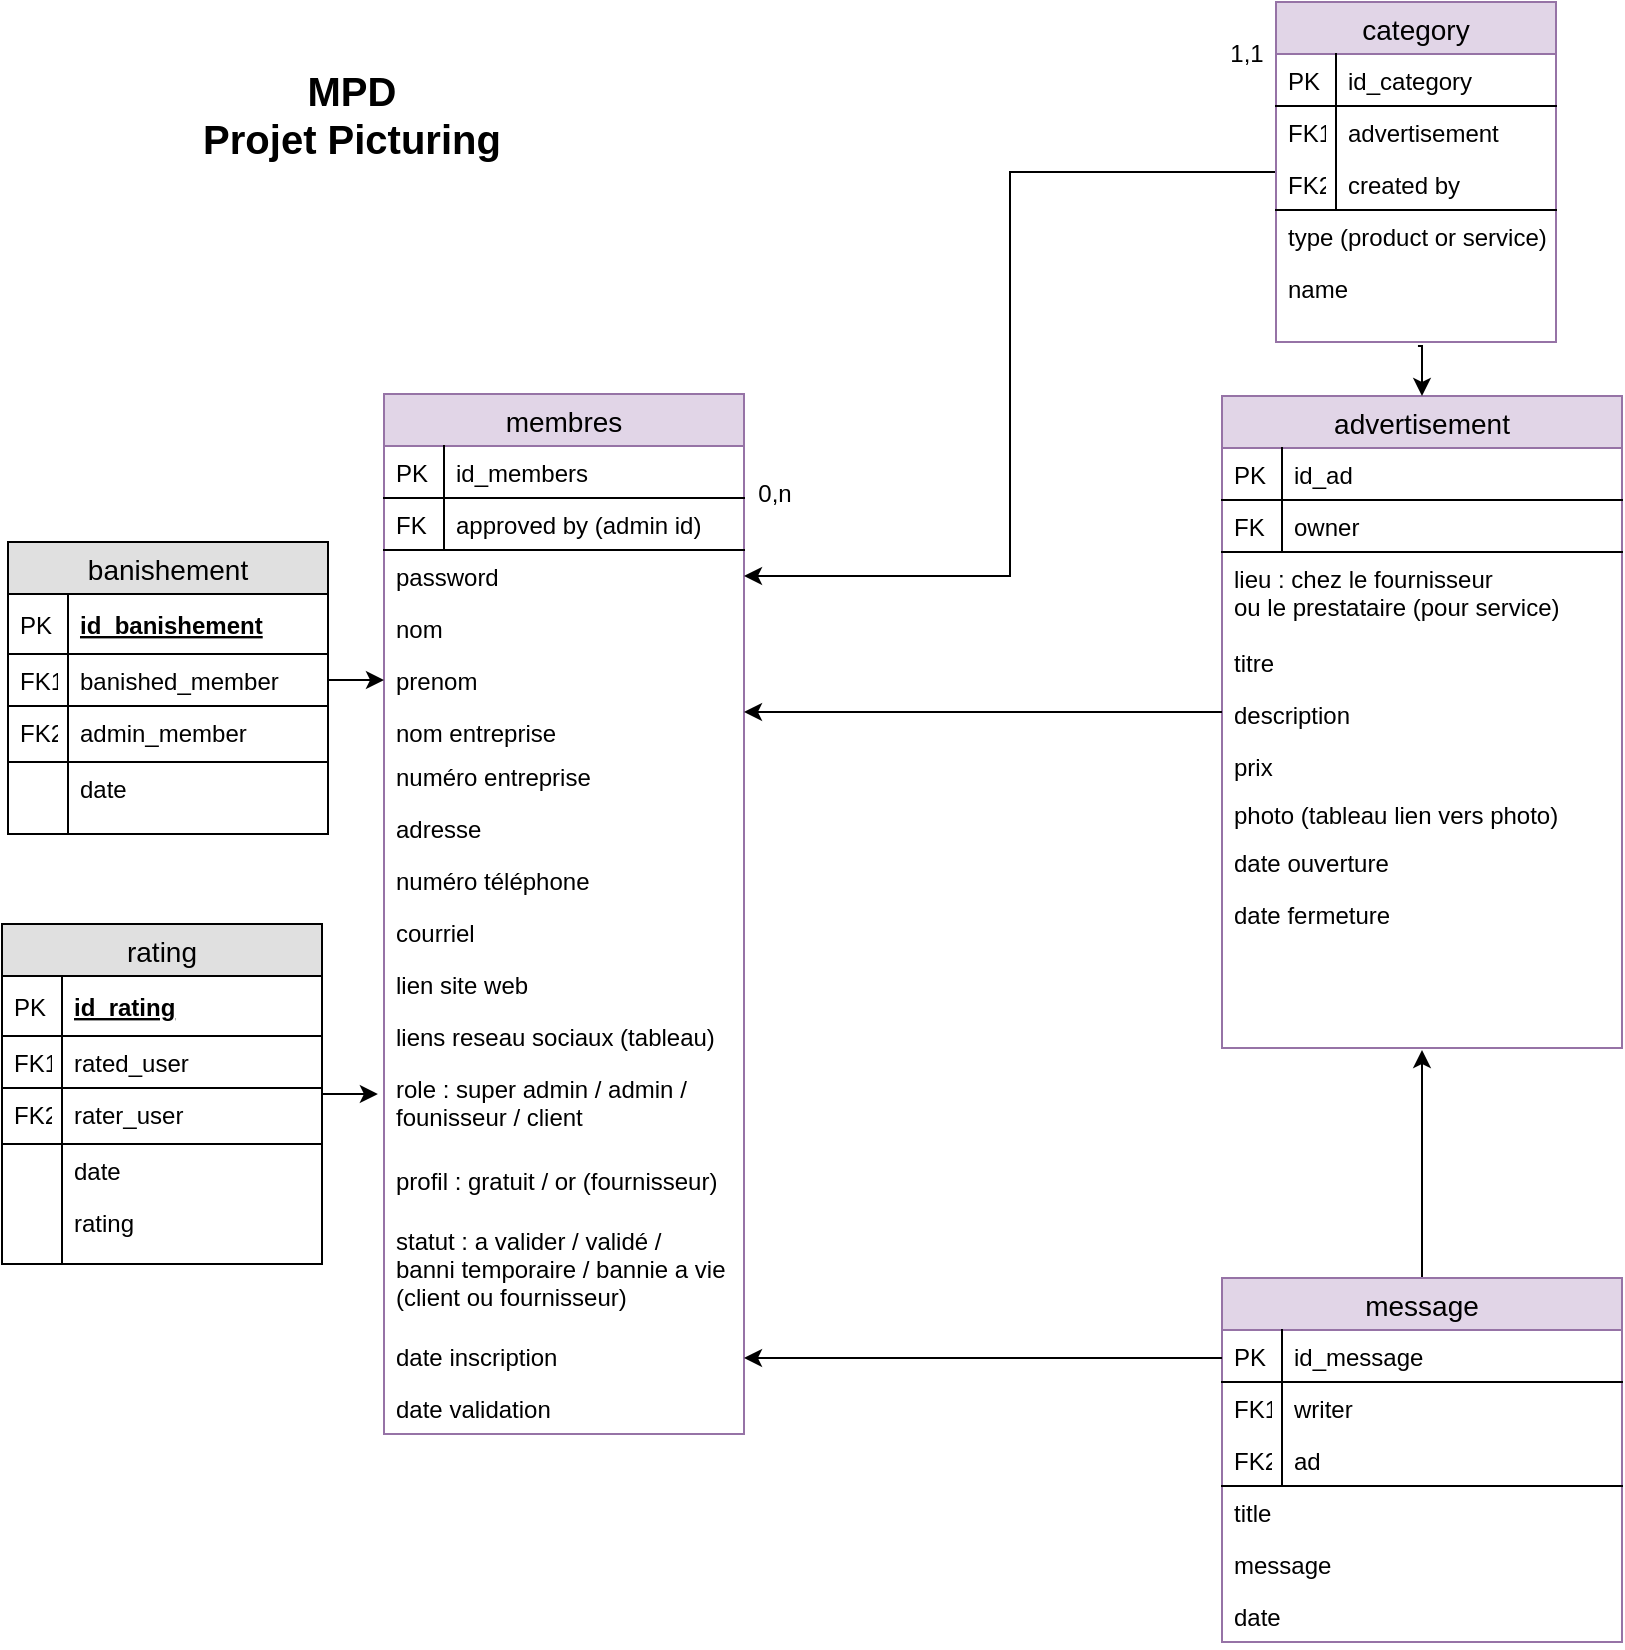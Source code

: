 <mxfile version="12.6.7" type="device"><diagram id="iBXPiYF_LUQlWGxFA6pa" name="Page-1"><mxGraphModel dx="1476" dy="732" grid="1" gridSize="10" guides="1" tooltips="1" connect="1" arrows="1" fold="1" page="1" pageScale="1" pageWidth="850" pageHeight="1100" math="0" shadow="0"><root><mxCell id="0"/><mxCell id="1" parent="0"/><mxCell id="Hy9Ng6GgT5-XodU1_Qwf-12" value="membres" style="swimlane;fontStyle=0;childLayout=stackLayout;horizontal=1;startSize=26;fillColor=#e1d5e7;horizontalStack=0;resizeParent=1;resizeParentMax=0;resizeLast=0;collapsible=1;marginBottom=0;labelBackgroundColor=none;strokeColor=#9673a6;fontSize=14;" parent="1" vertex="1"><mxGeometry x="206" y="200" width="180" height="520" as="geometry"/></mxCell><mxCell id="6Piqb9piduFS3I6Vb6Y6-14" value="id_members" style="shape=partialRectangle;top=0;left=0;right=0;bottom=1;align=left;verticalAlign=top;fillColor=none;spacingLeft=34;spacingRight=4;overflow=hidden;rotatable=0;points=[[0,0.5],[1,0.5]];portConstraint=eastwest;dropTarget=0;fontSize=12;" vertex="1" parent="Hy9Ng6GgT5-XodU1_Qwf-12"><mxGeometry y="26" width="180" height="26" as="geometry"/></mxCell><mxCell id="6Piqb9piduFS3I6Vb6Y6-15" value="PK" style="shape=partialRectangle;top=0;left=0;bottom=0;fillColor=none;align=left;verticalAlign=top;spacingLeft=4;spacingRight=4;overflow=hidden;rotatable=0;points=[];portConstraint=eastwest;part=1;fontSize=12;" vertex="1" connectable="0" parent="6Piqb9piduFS3I6Vb6Y6-14"><mxGeometry width="30" height="26" as="geometry"/></mxCell><mxCell id="6Piqb9piduFS3I6Vb6Y6-16" value="approved by (admin id)" style="shape=partialRectangle;top=0;left=0;right=0;bottom=1;align=left;verticalAlign=top;fillColor=none;spacingLeft=34;spacingRight=4;overflow=hidden;rotatable=0;points=[[0,0.5],[1,0.5]];portConstraint=eastwest;dropTarget=0;fontSize=12;" vertex="1" parent="Hy9Ng6GgT5-XodU1_Qwf-12"><mxGeometry y="52" width="180" height="26" as="geometry"/></mxCell><mxCell id="6Piqb9piduFS3I6Vb6Y6-17" value="FK" style="shape=partialRectangle;top=0;left=0;bottom=0;fillColor=none;align=left;verticalAlign=top;spacingLeft=4;spacingRight=4;overflow=hidden;rotatable=0;points=[];portConstraint=eastwest;part=1;fontSize=12;" vertex="1" connectable="0" parent="6Piqb9piduFS3I6Vb6Y6-16"><mxGeometry width="30" height="26" as="geometry"/></mxCell><mxCell id="Hy9Ng6GgT5-XodU1_Qwf-48" value="password" style="text;strokeColor=none;fillColor=none;align=left;verticalAlign=top;spacingLeft=4;spacingRight=4;overflow=hidden;rotatable=0;points=[[0,0.5],[1,0.5]];portConstraint=eastwest;" parent="Hy9Ng6GgT5-XodU1_Qwf-12" vertex="1"><mxGeometry y="78" width="180" height="26" as="geometry"/></mxCell><mxCell id="Hy9Ng6GgT5-XodU1_Qwf-13" value="nom" style="text;strokeColor=none;fillColor=none;align=left;verticalAlign=top;spacingLeft=4;spacingRight=4;overflow=hidden;rotatable=0;points=[[0,0.5],[1,0.5]];portConstraint=eastwest;" parent="Hy9Ng6GgT5-XodU1_Qwf-12" vertex="1"><mxGeometry y="104" width="180" height="26" as="geometry"/></mxCell><mxCell id="Hy9Ng6GgT5-XodU1_Qwf-14" value="prenom" style="text;strokeColor=none;fillColor=none;align=left;verticalAlign=top;spacingLeft=4;spacingRight=4;overflow=hidden;rotatable=0;points=[[0,0.5],[1,0.5]];portConstraint=eastwest;" parent="Hy9Ng6GgT5-XodU1_Qwf-12" vertex="1"><mxGeometry y="130" width="180" height="26" as="geometry"/></mxCell><mxCell id="Hy9Ng6GgT5-XodU1_Qwf-15" value="nom entreprise" style="text;strokeColor=none;fillColor=none;align=left;verticalAlign=top;spacingLeft=4;spacingRight=4;overflow=hidden;rotatable=0;points=[[0,0.5],[1,0.5]];portConstraint=eastwest;" parent="Hy9Ng6GgT5-XodU1_Qwf-12" vertex="1"><mxGeometry y="156" width="180" height="22" as="geometry"/></mxCell><mxCell id="Hy9Ng6GgT5-XodU1_Qwf-35" value="numéro entreprise" style="text;strokeColor=none;fillColor=none;align=left;verticalAlign=top;spacingLeft=4;spacingRight=4;overflow=hidden;rotatable=0;points=[[0,0.5],[1,0.5]];portConstraint=eastwest;" parent="Hy9Ng6GgT5-XodU1_Qwf-12" vertex="1"><mxGeometry y="178" width="180" height="26" as="geometry"/></mxCell><mxCell id="Hy9Ng6GgT5-XodU1_Qwf-30" value="adresse" style="text;strokeColor=none;fillColor=none;align=left;verticalAlign=top;spacingLeft=4;spacingRight=4;overflow=hidden;rotatable=0;points=[[0,0.5],[1,0.5]];portConstraint=eastwest;" parent="Hy9Ng6GgT5-XodU1_Qwf-12" vertex="1"><mxGeometry y="204" width="180" height="26" as="geometry"/></mxCell><mxCell id="Hy9Ng6GgT5-XodU1_Qwf-33" value="numéro téléphone" style="text;strokeColor=none;fillColor=none;align=left;verticalAlign=top;spacingLeft=4;spacingRight=4;overflow=hidden;rotatable=0;points=[[0,0.5],[1,0.5]];portConstraint=eastwest;" parent="Hy9Ng6GgT5-XodU1_Qwf-12" vertex="1"><mxGeometry y="230" width="180" height="26" as="geometry"/></mxCell><mxCell id="Hy9Ng6GgT5-XodU1_Qwf-34" value="courriel" style="text;strokeColor=none;fillColor=none;align=left;verticalAlign=top;spacingLeft=4;spacingRight=4;overflow=hidden;rotatable=0;points=[[0,0.5],[1,0.5]];portConstraint=eastwest;" parent="Hy9Ng6GgT5-XodU1_Qwf-12" vertex="1"><mxGeometry y="256" width="180" height="26" as="geometry"/></mxCell><mxCell id="Hy9Ng6GgT5-XodU1_Qwf-38" value="lien site web" style="text;strokeColor=none;fillColor=none;align=left;verticalAlign=top;spacingLeft=4;spacingRight=4;overflow=hidden;rotatable=0;points=[[0,0.5],[1,0.5]];portConstraint=eastwest;" parent="Hy9Ng6GgT5-XodU1_Qwf-12" vertex="1"><mxGeometry y="282" width="180" height="26" as="geometry"/></mxCell><mxCell id="Hy9Ng6GgT5-XodU1_Qwf-39" value="liens reseau sociaux (tableau)" style="text;strokeColor=none;fillColor=none;align=left;verticalAlign=top;spacingLeft=4;spacingRight=4;overflow=hidden;rotatable=0;points=[[0,0.5],[1,0.5]];portConstraint=eastwest;" parent="Hy9Ng6GgT5-XodU1_Qwf-12" vertex="1"><mxGeometry y="308" width="180" height="26" as="geometry"/></mxCell><mxCell id="Hy9Ng6GgT5-XodU1_Qwf-40" value="role : super admin / admin / &#10;founisseur / client" style="text;strokeColor=none;fillColor=none;align=left;verticalAlign=top;spacingLeft=4;spacingRight=4;overflow=hidden;rotatable=0;points=[[0,0.5],[1,0.5]];portConstraint=eastwest;" parent="Hy9Ng6GgT5-XodU1_Qwf-12" vertex="1"><mxGeometry y="334" width="180" height="46" as="geometry"/></mxCell><mxCell id="Hy9Ng6GgT5-XodU1_Qwf-29" value="profil : gratuit / or (fournisseur)" style="text;strokeColor=none;fillColor=none;align=left;verticalAlign=top;spacingLeft=4;spacingRight=4;overflow=hidden;rotatable=0;points=[[0,0.5],[1,0.5]];portConstraint=eastwest;" parent="Hy9Ng6GgT5-XodU1_Qwf-12" vertex="1"><mxGeometry y="380" width="180" height="30" as="geometry"/></mxCell><mxCell id="Hy9Ng6GgT5-XodU1_Qwf-53" value="statut : a valider / validé / &#10;banni temporaire / bannie a vie&#10;(client ou fournisseur)" style="text;strokeColor=none;fillColor=none;align=left;verticalAlign=top;spacingLeft=4;spacingRight=4;overflow=hidden;rotatable=0;points=[[0,0.5],[1,0.5]];portConstraint=eastwest;" parent="Hy9Ng6GgT5-XodU1_Qwf-12" vertex="1"><mxGeometry y="410" width="180" height="58" as="geometry"/></mxCell><mxCell id="6Piqb9piduFS3I6Vb6Y6-1" value="date inscription" style="text;strokeColor=none;fillColor=none;align=left;verticalAlign=top;spacingLeft=4;spacingRight=4;overflow=hidden;rotatable=0;points=[[0,0.5],[1,0.5]];portConstraint=eastwest;" vertex="1" parent="Hy9Ng6GgT5-XodU1_Qwf-12"><mxGeometry y="468" width="180" height="26" as="geometry"/></mxCell><mxCell id="6Piqb9piduFS3I6Vb6Y6-7" value="date validation" style="text;strokeColor=none;fillColor=none;align=left;verticalAlign=top;spacingLeft=4;spacingRight=4;overflow=hidden;rotatable=0;points=[[0,0.5],[1,0.5]];portConstraint=eastwest;" vertex="1" parent="Hy9Ng6GgT5-XodU1_Qwf-12"><mxGeometry y="494" width="180" height="26" as="geometry"/></mxCell><mxCell id="Hy9Ng6GgT5-XodU1_Qwf-20" value="advertisement" style="swimlane;fontStyle=0;childLayout=stackLayout;horizontal=1;startSize=26;fillColor=#e1d5e7;horizontalStack=0;resizeParent=1;resizeParentMax=0;resizeLast=0;collapsible=1;marginBottom=0;strokeColor=#9673a6;fontSize=14;" parent="1" vertex="1"><mxGeometry x="625" y="201" width="200" height="326" as="geometry"/></mxCell><mxCell id="6Piqb9piduFS3I6Vb6Y6-62" value="id_ad" style="shape=partialRectangle;top=0;left=0;right=0;bottom=1;align=left;verticalAlign=top;fillColor=none;spacingLeft=34;spacingRight=4;overflow=hidden;rotatable=0;points=[[0,0.5],[1,0.5]];portConstraint=eastwest;dropTarget=0;fontSize=12;" vertex="1" parent="Hy9Ng6GgT5-XodU1_Qwf-20"><mxGeometry y="26" width="200" height="26" as="geometry"/></mxCell><mxCell id="6Piqb9piduFS3I6Vb6Y6-63" value="PK" style="shape=partialRectangle;top=0;left=0;bottom=0;fillColor=none;align=left;verticalAlign=top;spacingLeft=4;spacingRight=4;overflow=hidden;rotatable=0;points=[];portConstraint=eastwest;part=1;fontSize=12;" vertex="1" connectable="0" parent="6Piqb9piduFS3I6Vb6Y6-62"><mxGeometry width="30" height="26" as="geometry"/></mxCell><mxCell id="6Piqb9piduFS3I6Vb6Y6-64" value="owner" style="shape=partialRectangle;top=0;left=0;right=0;bottom=1;align=left;verticalAlign=top;fillColor=none;spacingLeft=34;spacingRight=4;overflow=hidden;rotatable=0;points=[[0,0.5],[1,0.5]];portConstraint=eastwest;dropTarget=0;fontSize=12;" vertex="1" parent="Hy9Ng6GgT5-XodU1_Qwf-20"><mxGeometry y="52" width="200" height="26" as="geometry"/></mxCell><mxCell id="6Piqb9piduFS3I6Vb6Y6-65" value="FK" style="shape=partialRectangle;top=0;left=0;bottom=0;fillColor=none;align=left;verticalAlign=top;spacingLeft=4;spacingRight=4;overflow=hidden;rotatable=0;points=[];portConstraint=eastwest;part=1;fontSize=12;" vertex="1" connectable="0" parent="6Piqb9piduFS3I6Vb6Y6-64"><mxGeometry width="30" height="26" as="geometry"/></mxCell><mxCell id="Hy9Ng6GgT5-XodU1_Qwf-22" value="lieu : chez le fournisseur&#10;ou le prestataire (pour service)" style="text;strokeColor=none;fillColor=none;align=left;verticalAlign=top;spacingLeft=4;spacingRight=4;overflow=hidden;rotatable=0;points=[[0,0.5],[1,0.5]];portConstraint=eastwest;" parent="Hy9Ng6GgT5-XodU1_Qwf-20" vertex="1"><mxGeometry y="78" width="200" height="42" as="geometry"/></mxCell><mxCell id="Hy9Ng6GgT5-XodU1_Qwf-42" value="titre" style="text;strokeColor=none;fillColor=none;align=left;verticalAlign=top;spacingLeft=4;spacingRight=4;overflow=hidden;rotatable=0;points=[[0,0.5],[1,0.5]];portConstraint=eastwest;" parent="Hy9Ng6GgT5-XodU1_Qwf-20" vertex="1"><mxGeometry y="120" width="200" height="26" as="geometry"/></mxCell><mxCell id="Hy9Ng6GgT5-XodU1_Qwf-41" value="description" style="text;strokeColor=none;fillColor=none;align=left;verticalAlign=top;spacingLeft=4;spacingRight=4;overflow=hidden;rotatable=0;points=[[0,0.5],[1,0.5]];portConstraint=eastwest;" parent="Hy9Ng6GgT5-XodU1_Qwf-20" vertex="1"><mxGeometry y="146" width="200" height="26" as="geometry"/></mxCell><mxCell id="Hy9Ng6GgT5-XodU1_Qwf-23" value="prix" style="text;strokeColor=none;fillColor=none;align=left;verticalAlign=top;spacingLeft=4;spacingRight=4;overflow=hidden;rotatable=0;points=[[0,0.5],[1,0.5]];portConstraint=eastwest;" parent="Hy9Ng6GgT5-XodU1_Qwf-20" vertex="1"><mxGeometry y="172" width="200" height="24" as="geometry"/></mxCell><mxCell id="Hy9Ng6GgT5-XodU1_Qwf-46" value="photo (tableau lien vers photo)" style="text;strokeColor=none;fillColor=none;align=left;verticalAlign=top;spacingLeft=4;spacingRight=4;overflow=hidden;rotatable=0;points=[[0,0.5],[1,0.5]];portConstraint=eastwest;" parent="Hy9Ng6GgT5-XodU1_Qwf-20" vertex="1"><mxGeometry y="196" width="200" height="24" as="geometry"/></mxCell><mxCell id="6Piqb9piduFS3I6Vb6Y6-3" value="date ouverture" style="text;strokeColor=none;fillColor=none;align=left;verticalAlign=top;spacingLeft=4;spacingRight=4;overflow=hidden;rotatable=0;points=[[0,0.5],[1,0.5]];portConstraint=eastwest;" vertex="1" parent="Hy9Ng6GgT5-XodU1_Qwf-20"><mxGeometry y="220" width="200" height="26" as="geometry"/></mxCell><mxCell id="6Piqb9piduFS3I6Vb6Y6-4" value="date fermeture" style="text;strokeColor=none;fillColor=none;align=left;verticalAlign=top;spacingLeft=4;spacingRight=4;overflow=hidden;rotatable=0;points=[[0,0.5],[1,0.5]];portConstraint=eastwest;" vertex="1" parent="Hy9Ng6GgT5-XodU1_Qwf-20"><mxGeometry y="246" width="200" height="80" as="geometry"/></mxCell><mxCell id="JkwLZ7R0wp-xQNA84GM1-21" style="edgeStyle=orthogonalEdgeStyle;rounded=0;orthogonalLoop=1;jettySize=auto;html=1;endArrow=classic;endFill=1;entryX=0.5;entryY=1.013;entryDx=0;entryDy=0;entryPerimeter=0;startArrow=none;startFill=0;" parent="1" source="Hy9Ng6GgT5-XodU1_Qwf-58" target="6Piqb9piduFS3I6Vb6Y6-4" edge="1"><mxGeometry relative="1" as="geometry"><mxPoint x="725" y="500" as="targetPoint"/></mxGeometry></mxCell><mxCell id="Hy9Ng6GgT5-XodU1_Qwf-58" value="message" style="swimlane;fontStyle=0;childLayout=stackLayout;horizontal=1;startSize=26;fillColor=#e1d5e7;horizontalStack=0;resizeParent=1;resizeParentMax=0;resizeLast=0;collapsible=1;marginBottom=0;strokeColor=#9673a6;fontSize=14;" parent="1" vertex="1"><mxGeometry x="625" y="642" width="200" height="182" as="geometry"/></mxCell><mxCell id="6Piqb9piduFS3I6Vb6Y6-66" value="id_message" style="shape=partialRectangle;top=0;left=0;right=0;bottom=1;align=left;verticalAlign=top;fillColor=none;spacingLeft=34;spacingRight=4;overflow=hidden;rotatable=0;points=[[0,0.5],[1,0.5]];portConstraint=eastwest;dropTarget=0;fontSize=12;" vertex="1" parent="Hy9Ng6GgT5-XodU1_Qwf-58"><mxGeometry y="26" width="200" height="26" as="geometry"/></mxCell><mxCell id="6Piqb9piduFS3I6Vb6Y6-67" value="PK" style="shape=partialRectangle;top=0;left=0;bottom=0;fillColor=none;align=left;verticalAlign=top;spacingLeft=4;spacingRight=4;overflow=hidden;rotatable=0;points=[];portConstraint=eastwest;part=1;fontSize=12;" vertex="1" connectable="0" parent="6Piqb9piduFS3I6Vb6Y6-66"><mxGeometry width="30" height="26" as="geometry"/></mxCell><mxCell id="6Piqb9piduFS3I6Vb6Y6-68" value="writer" style="shape=partialRectangle;top=0;left=0;right=0;bottom=0;align=left;verticalAlign=top;fillColor=none;spacingLeft=34;spacingRight=4;overflow=hidden;rotatable=0;points=[[0,0.5],[1,0.5]];portConstraint=eastwest;dropTarget=0;fontSize=12;" vertex="1" parent="Hy9Ng6GgT5-XodU1_Qwf-58"><mxGeometry y="52" width="200" height="26" as="geometry"/></mxCell><mxCell id="6Piqb9piduFS3I6Vb6Y6-69" value="FK1" style="shape=partialRectangle;top=0;left=0;bottom=0;fillColor=none;align=left;verticalAlign=top;spacingLeft=4;spacingRight=4;overflow=hidden;rotatable=0;points=[];portConstraint=eastwest;part=1;fontSize=12;" vertex="1" connectable="0" parent="6Piqb9piduFS3I6Vb6Y6-68"><mxGeometry width="30" height="26" as="geometry"/></mxCell><mxCell id="6Piqb9piduFS3I6Vb6Y6-70" value="ad" style="shape=partialRectangle;top=0;left=0;right=0;bottom=1;align=left;verticalAlign=top;fillColor=none;spacingLeft=34;spacingRight=4;overflow=hidden;rotatable=0;points=[[0,0.5],[1,0.5]];portConstraint=eastwest;dropTarget=0;fontSize=12;" vertex="1" parent="Hy9Ng6GgT5-XodU1_Qwf-58"><mxGeometry y="78" width="200" height="26" as="geometry"/></mxCell><mxCell id="6Piqb9piduFS3I6Vb6Y6-71" value="FK2" style="shape=partialRectangle;top=0;left=0;bottom=0;fillColor=none;align=left;verticalAlign=top;spacingLeft=4;spacingRight=4;overflow=hidden;rotatable=0;points=[];portConstraint=eastwest;part=1;fontSize=12;" vertex="1" connectable="0" parent="6Piqb9piduFS3I6Vb6Y6-70"><mxGeometry width="30" height="26" as="geometry"/></mxCell><mxCell id="Hy9Ng6GgT5-XodU1_Qwf-60" value="title" style="text;strokeColor=none;fillColor=none;align=left;verticalAlign=top;spacingLeft=4;spacingRight=4;overflow=hidden;rotatable=0;points=[[0,0.5],[1,0.5]];portConstraint=eastwest;" parent="Hy9Ng6GgT5-XodU1_Qwf-58" vertex="1"><mxGeometry y="104" width="200" height="26" as="geometry"/></mxCell><mxCell id="Hy9Ng6GgT5-XodU1_Qwf-61" value="message" style="text;strokeColor=none;fillColor=none;align=left;verticalAlign=top;spacingLeft=4;spacingRight=4;overflow=hidden;rotatable=0;points=[[0,0.5],[1,0.5]];portConstraint=eastwest;" parent="Hy9Ng6GgT5-XodU1_Qwf-58" vertex="1"><mxGeometry y="130" width="200" height="26" as="geometry"/></mxCell><mxCell id="6Piqb9piduFS3I6Vb6Y6-2" value="date" style="text;strokeColor=none;fillColor=none;align=left;verticalAlign=top;spacingLeft=4;spacingRight=4;overflow=hidden;rotatable=0;points=[[0,0.5],[1,0.5]];portConstraint=eastwest;" vertex="1" parent="Hy9Ng6GgT5-XodU1_Qwf-58"><mxGeometry y="156" width="200" height="26" as="geometry"/></mxCell><mxCell id="JkwLZ7R0wp-xQNA84GM1-15" style="edgeStyle=orthogonalEdgeStyle;rounded=0;orthogonalLoop=1;jettySize=auto;html=1;endArrow=none;endFill=0;startArrow=classic;startFill=1;" parent="1" edge="1"><mxGeometry relative="1" as="geometry"><mxPoint x="386" y="359" as="sourcePoint"/><mxPoint x="625" y="359" as="targetPoint"/></mxGeometry></mxCell><mxCell id="JkwLZ7R0wp-xQNA84GM1-18" style="edgeStyle=orthogonalEdgeStyle;rounded=0;orthogonalLoop=1;jettySize=auto;html=1;endArrow=none;endFill=0;startArrow=classic;startFill=1;" parent="1" edge="1"><mxGeometry relative="1" as="geometry"><mxPoint x="386" y="682" as="sourcePoint"/><mxPoint x="625" y="682" as="targetPoint"/></mxGeometry></mxCell><mxCell id="JkwLZ7R0wp-xQNA84GM1-31" style="edgeStyle=orthogonalEdgeStyle;rounded=0;orthogonalLoop=1;jettySize=auto;html=1;entryX=0;entryY=0.5;entryDx=0;entryDy=0;endArrow=none;endFill=0;startArrow=classic;startFill=1;" parent="1" source="Hy9Ng6GgT5-XodU1_Qwf-48" target="JkwLZ7R0wp-xQNA84GM1-22" edge="1"><mxGeometry relative="1" as="geometry"><mxPoint x="520" y="60" as="targetPoint"/></mxGeometry></mxCell><mxCell id="JkwLZ7R0wp-xQNA84GM1-43" value="1,1" style="text;html=1;align=center;verticalAlign=middle;resizable=0;points=[];autosize=1;" parent="1" vertex="1"><mxGeometry x="622" y="20" width="30" height="20" as="geometry"/></mxCell><mxCell id="JkwLZ7R0wp-xQNA84GM1-44" value="0,n" style="text;html=1;align=center;verticalAlign=middle;resizable=0;points=[];autosize=1;" parent="1" vertex="1"><mxGeometry x="386" y="240" width="30" height="20" as="geometry"/></mxCell><mxCell id="JkwLZ7R0wp-xQNA84GM1-22" value="category" style="swimlane;fontStyle=0;childLayout=stackLayout;horizontal=1;startSize=26;fillColor=#e1d5e7;horizontalStack=0;resizeParent=1;resizeParentMax=0;resizeLast=0;collapsible=1;marginBottom=0;strokeColor=#9673a6;fontSize=14;" parent="1" vertex="1"><mxGeometry x="652" y="4" width="140" height="170" as="geometry"><mxRectangle x="652" y="4" width="80" height="26" as="alternateBounds"/></mxGeometry></mxCell><mxCell id="6Piqb9piduFS3I6Vb6Y6-53" value="id_category" style="shape=partialRectangle;top=0;left=0;right=0;bottom=1;align=left;verticalAlign=top;fillColor=none;spacingLeft=34;spacingRight=4;overflow=hidden;rotatable=0;points=[[0,0.5],[1,0.5]];portConstraint=eastwest;dropTarget=0;fontSize=12;" vertex="1" parent="JkwLZ7R0wp-xQNA84GM1-22"><mxGeometry y="26" width="140" height="26" as="geometry"/></mxCell><mxCell id="6Piqb9piduFS3I6Vb6Y6-54" value="PK" style="shape=partialRectangle;top=0;left=0;bottom=0;fillColor=none;align=left;verticalAlign=top;spacingLeft=4;spacingRight=4;overflow=hidden;rotatable=0;points=[];portConstraint=eastwest;part=1;fontSize=12;" vertex="1" connectable="0" parent="6Piqb9piduFS3I6Vb6Y6-53"><mxGeometry width="30" height="26" as="geometry"/></mxCell><mxCell id="6Piqb9piduFS3I6Vb6Y6-57" value="advertisement" style="shape=partialRectangle;top=0;left=0;right=0;bottom=0;align=left;verticalAlign=top;fillColor=none;spacingLeft=34;spacingRight=4;overflow=hidden;rotatable=0;points=[[0,0.5],[1,0.5]];portConstraint=eastwest;dropTarget=0;fontSize=12;" vertex="1" parent="JkwLZ7R0wp-xQNA84GM1-22"><mxGeometry y="52" width="140" height="26" as="geometry"/></mxCell><mxCell id="6Piqb9piduFS3I6Vb6Y6-58" value="FK1" style="shape=partialRectangle;top=0;left=0;bottom=0;fillColor=none;align=left;verticalAlign=top;spacingLeft=4;spacingRight=4;overflow=hidden;rotatable=0;points=[];portConstraint=eastwest;part=1;fontSize=12;" vertex="1" connectable="0" parent="6Piqb9piduFS3I6Vb6Y6-57"><mxGeometry width="30" height="26" as="geometry"/></mxCell><mxCell id="6Piqb9piduFS3I6Vb6Y6-59" value="created by" style="shape=partialRectangle;top=0;left=0;right=0;bottom=1;align=left;verticalAlign=top;fillColor=none;spacingLeft=34;spacingRight=4;overflow=hidden;rotatable=0;points=[[0,0.5],[1,0.5]];portConstraint=eastwest;dropTarget=0;fontSize=12;" vertex="1" parent="JkwLZ7R0wp-xQNA84GM1-22"><mxGeometry y="78" width="140" height="26" as="geometry"/></mxCell><mxCell id="6Piqb9piduFS3I6Vb6Y6-60" value="FK2" style="shape=partialRectangle;top=0;left=0;bottom=0;fillColor=none;align=left;verticalAlign=top;spacingLeft=4;spacingRight=4;overflow=hidden;rotatable=0;points=[];portConstraint=eastwest;part=1;fontSize=12;" vertex="1" connectable="0" parent="6Piqb9piduFS3I6Vb6Y6-59"><mxGeometry width="30" height="26" as="geometry"/></mxCell><mxCell id="Hy9Ng6GgT5-XodU1_Qwf-21" value="type (product or service)" style="text;strokeColor=none;fillColor=none;align=left;verticalAlign=top;spacingLeft=4;spacingRight=4;overflow=hidden;rotatable=0;points=[[0,0.5],[1,0.5]];portConstraint=eastwest;" parent="JkwLZ7R0wp-xQNA84GM1-22" vertex="1"><mxGeometry y="104" width="140" height="26" as="geometry"/></mxCell><mxCell id="JkwLZ7R0wp-xQNA84GM1-23" value="name" style="text;strokeColor=none;fillColor=none;align=left;verticalAlign=top;spacingLeft=4;spacingRight=4;overflow=hidden;rotatable=0;points=[[0,0.5],[1,0.5]];portConstraint=eastwest;" parent="JkwLZ7R0wp-xQNA84GM1-22" vertex="1"><mxGeometry y="130" width="140" height="40" as="geometry"/></mxCell><mxCell id="6Piqb9piduFS3I6Vb6Y6-18" value="banishement" style="swimlane;fontStyle=0;childLayout=stackLayout;horizontal=1;startSize=26;fillColor=#e0e0e0;horizontalStack=0;resizeParent=1;resizeParentMax=0;resizeLast=0;collapsible=1;marginBottom=0;swimlaneFillColor=#ffffff;align=center;fontSize=14;" vertex="1" parent="1"><mxGeometry x="18" y="274" width="160" height="146" as="geometry"/></mxCell><mxCell id="6Piqb9piduFS3I6Vb6Y6-19" value="id_banishement" style="shape=partialRectangle;top=0;left=0;right=0;bottom=1;align=left;verticalAlign=middle;fillColor=none;spacingLeft=34;spacingRight=4;overflow=hidden;rotatable=0;points=[[0,0.5],[1,0.5]];portConstraint=eastwest;dropTarget=0;fontStyle=5;fontSize=12;" vertex="1" parent="6Piqb9piduFS3I6Vb6Y6-18"><mxGeometry y="26" width="160" height="30" as="geometry"/></mxCell><mxCell id="6Piqb9piduFS3I6Vb6Y6-20" value="PK" style="shape=partialRectangle;top=0;left=0;bottom=0;fillColor=none;align=left;verticalAlign=middle;spacingLeft=4;spacingRight=4;overflow=hidden;rotatable=0;points=[];portConstraint=eastwest;part=1;fontSize=12;" vertex="1" connectable="0" parent="6Piqb9piduFS3I6Vb6Y6-19"><mxGeometry width="30" height="30" as="geometry"/></mxCell><mxCell id="6Piqb9piduFS3I6Vb6Y6-29" value="banished_member" style="shape=partialRectangle;top=0;left=0;right=0;bottom=1;align=left;verticalAlign=top;fillColor=none;spacingLeft=34;spacingRight=4;overflow=hidden;rotatable=0;points=[[0,0.5],[1,0.5]];portConstraint=eastwest;dropTarget=0;fontSize=12;" vertex="1" parent="6Piqb9piduFS3I6Vb6Y6-18"><mxGeometry y="56" width="160" height="26" as="geometry"/></mxCell><mxCell id="6Piqb9piduFS3I6Vb6Y6-30" value="FK1" style="shape=partialRectangle;top=0;left=0;bottom=0;fillColor=none;align=left;verticalAlign=top;spacingLeft=4;spacingRight=4;overflow=hidden;rotatable=0;points=[];portConstraint=eastwest;part=1;fontSize=12;" vertex="1" connectable="0" parent="6Piqb9piduFS3I6Vb6Y6-29"><mxGeometry width="30" height="26" as="geometry"/></mxCell><mxCell id="6Piqb9piduFS3I6Vb6Y6-31" value="admin_member" style="shape=partialRectangle;top=0;left=0;right=0;bottom=1;align=left;verticalAlign=top;fillColor=none;spacingLeft=34;spacingRight=4;overflow=hidden;rotatable=0;points=[[0,0.5],[1,0.5]];portConstraint=eastwest;dropTarget=0;fontSize=12;" vertex="1" parent="6Piqb9piduFS3I6Vb6Y6-18"><mxGeometry y="82" width="160" height="28" as="geometry"/></mxCell><mxCell id="6Piqb9piduFS3I6Vb6Y6-32" value="FK2" style="shape=partialRectangle;top=0;left=0;bottom=0;fillColor=none;align=left;verticalAlign=top;spacingLeft=4;spacingRight=4;overflow=hidden;rotatable=0;points=[];portConstraint=eastwest;part=1;fontSize=12;" vertex="1" connectable="0" parent="6Piqb9piduFS3I6Vb6Y6-31"><mxGeometry width="30" height="28" as="geometry"/></mxCell><mxCell id="6Piqb9piduFS3I6Vb6Y6-21" value="date" style="shape=partialRectangle;top=0;left=0;right=0;bottom=0;align=left;verticalAlign=top;fillColor=none;spacingLeft=34;spacingRight=4;overflow=hidden;rotatable=0;points=[[0,0.5],[1,0.5]];portConstraint=eastwest;dropTarget=0;fontSize=12;" vertex="1" parent="6Piqb9piduFS3I6Vb6Y6-18"><mxGeometry y="110" width="160" height="26" as="geometry"/></mxCell><mxCell id="6Piqb9piduFS3I6Vb6Y6-22" value="" style="shape=partialRectangle;top=0;left=0;bottom=0;fillColor=none;align=left;verticalAlign=top;spacingLeft=4;spacingRight=4;overflow=hidden;rotatable=0;points=[];portConstraint=eastwest;part=1;fontSize=12;" vertex="1" connectable="0" parent="6Piqb9piduFS3I6Vb6Y6-21"><mxGeometry width="30" height="26" as="geometry"/></mxCell><mxCell id="6Piqb9piduFS3I6Vb6Y6-27" value="" style="shape=partialRectangle;top=0;left=0;right=0;bottom=0;align=left;verticalAlign=top;fillColor=none;spacingLeft=34;spacingRight=4;overflow=hidden;rotatable=0;points=[[0,0.5],[1,0.5]];portConstraint=eastwest;dropTarget=0;fontSize=12;" vertex="1" parent="6Piqb9piduFS3I6Vb6Y6-18"><mxGeometry y="136" width="160" height="10" as="geometry"/></mxCell><mxCell id="6Piqb9piduFS3I6Vb6Y6-28" value="" style="shape=partialRectangle;top=0;left=0;bottom=0;fillColor=none;align=left;verticalAlign=top;spacingLeft=4;spacingRight=4;overflow=hidden;rotatable=0;points=[];portConstraint=eastwest;part=1;fontSize=12;" vertex="1" connectable="0" parent="6Piqb9piduFS3I6Vb6Y6-27"><mxGeometry width="30" height="10" as="geometry"/></mxCell><mxCell id="6Piqb9piduFS3I6Vb6Y6-52" style="edgeStyle=orthogonalEdgeStyle;rounded=0;orthogonalLoop=1;jettySize=auto;html=1;entryX=-0.017;entryY=0.348;entryDx=0;entryDy=0;entryPerimeter=0;startArrow=none;startFill=0;endArrow=classic;endFill=1;" edge="1" parent="1" source="6Piqb9piduFS3I6Vb6Y6-34" target="Hy9Ng6GgT5-XodU1_Qwf-40"><mxGeometry relative="1" as="geometry"/></mxCell><mxCell id="6Piqb9piduFS3I6Vb6Y6-34" value="rating" style="swimlane;fontStyle=0;childLayout=stackLayout;horizontal=1;startSize=26;fillColor=#e0e0e0;horizontalStack=0;resizeParent=1;resizeParentMax=0;resizeLast=0;collapsible=1;marginBottom=0;swimlaneFillColor=#ffffff;align=center;fontSize=14;" vertex="1" parent="1"><mxGeometry x="15" y="465" width="160" height="170" as="geometry"/></mxCell><mxCell id="6Piqb9piduFS3I6Vb6Y6-35" value="id_rating" style="shape=partialRectangle;top=0;left=0;right=0;bottom=1;align=left;verticalAlign=middle;fillColor=none;spacingLeft=34;spacingRight=4;overflow=hidden;rotatable=0;points=[[0,0.5],[1,0.5]];portConstraint=eastwest;dropTarget=0;fontStyle=5;fontSize=12;" vertex="1" parent="6Piqb9piduFS3I6Vb6Y6-34"><mxGeometry y="26" width="160" height="30" as="geometry"/></mxCell><mxCell id="6Piqb9piduFS3I6Vb6Y6-36" value="PK" style="shape=partialRectangle;top=0;left=0;bottom=0;fillColor=none;align=left;verticalAlign=middle;spacingLeft=4;spacingRight=4;overflow=hidden;rotatable=0;points=[];portConstraint=eastwest;part=1;fontSize=12;" vertex="1" connectable="0" parent="6Piqb9piduFS3I6Vb6Y6-35"><mxGeometry width="30" height="30" as="geometry"/></mxCell><mxCell id="6Piqb9piduFS3I6Vb6Y6-37" value="rated_user" style="shape=partialRectangle;top=0;left=0;right=0;bottom=1;align=left;verticalAlign=top;fillColor=none;spacingLeft=34;spacingRight=4;overflow=hidden;rotatable=0;points=[[0,0.5],[1,0.5]];portConstraint=eastwest;dropTarget=0;fontSize=12;" vertex="1" parent="6Piqb9piduFS3I6Vb6Y6-34"><mxGeometry y="56" width="160" height="26" as="geometry"/></mxCell><mxCell id="6Piqb9piduFS3I6Vb6Y6-38" value="FK1" style="shape=partialRectangle;top=0;left=0;bottom=0;fillColor=none;align=left;verticalAlign=top;spacingLeft=4;spacingRight=4;overflow=hidden;rotatable=0;points=[];portConstraint=eastwest;part=1;fontSize=12;" vertex="1" connectable="0" parent="6Piqb9piduFS3I6Vb6Y6-37"><mxGeometry width="30" height="26" as="geometry"/></mxCell><mxCell id="6Piqb9piduFS3I6Vb6Y6-39" value="rater_user" style="shape=partialRectangle;top=0;left=0;right=0;bottom=1;align=left;verticalAlign=top;fillColor=none;spacingLeft=34;spacingRight=4;overflow=hidden;rotatable=0;points=[[0,0.5],[1,0.5]];portConstraint=eastwest;dropTarget=0;fontSize=12;" vertex="1" parent="6Piqb9piduFS3I6Vb6Y6-34"><mxGeometry y="82" width="160" height="28" as="geometry"/></mxCell><mxCell id="6Piqb9piduFS3I6Vb6Y6-40" value="FK2" style="shape=partialRectangle;top=0;left=0;bottom=0;fillColor=none;align=left;verticalAlign=top;spacingLeft=4;spacingRight=4;overflow=hidden;rotatable=0;points=[];portConstraint=eastwest;part=1;fontSize=12;" vertex="1" connectable="0" parent="6Piqb9piduFS3I6Vb6Y6-39"><mxGeometry width="30" height="28" as="geometry"/></mxCell><mxCell id="6Piqb9piduFS3I6Vb6Y6-41" value="date" style="shape=partialRectangle;top=0;left=0;right=0;bottom=0;align=left;verticalAlign=top;fillColor=none;spacingLeft=34;spacingRight=4;overflow=hidden;rotatable=0;points=[[0,0.5],[1,0.5]];portConstraint=eastwest;dropTarget=0;fontSize=12;" vertex="1" parent="6Piqb9piduFS3I6Vb6Y6-34"><mxGeometry y="110" width="160" height="26" as="geometry"/></mxCell><mxCell id="6Piqb9piduFS3I6Vb6Y6-42" value="" style="shape=partialRectangle;top=0;left=0;bottom=0;fillColor=none;align=left;verticalAlign=top;spacingLeft=4;spacingRight=4;overflow=hidden;rotatable=0;points=[];portConstraint=eastwest;part=1;fontSize=12;" vertex="1" connectable="0" parent="6Piqb9piduFS3I6Vb6Y6-41"><mxGeometry width="30" height="26" as="geometry"/></mxCell><mxCell id="6Piqb9piduFS3I6Vb6Y6-43" value="rating" style="shape=partialRectangle;top=0;left=0;right=0;bottom=0;align=left;verticalAlign=top;fillColor=none;spacingLeft=34;spacingRight=4;overflow=hidden;rotatable=0;points=[[0,0.5],[1,0.5]];portConstraint=eastwest;dropTarget=0;fontSize=12;" vertex="1" parent="6Piqb9piduFS3I6Vb6Y6-34"><mxGeometry y="136" width="160" height="34" as="geometry"/></mxCell><mxCell id="6Piqb9piduFS3I6Vb6Y6-44" value="" style="shape=partialRectangle;top=0;left=0;bottom=0;fillColor=none;align=left;verticalAlign=top;spacingLeft=4;spacingRight=4;overflow=hidden;rotatable=0;points=[];portConstraint=eastwest;part=1;fontSize=12;" vertex="1" connectable="0" parent="6Piqb9piduFS3I6Vb6Y6-43"><mxGeometry width="30" height="34" as="geometry"/></mxCell><mxCell id="6Piqb9piduFS3I6Vb6Y6-46" style="edgeStyle=orthogonalEdgeStyle;rounded=0;orthogonalLoop=1;jettySize=auto;html=1;exitX=0;exitY=0.5;exitDx=0;exitDy=0;entryX=1;entryY=0.5;entryDx=0;entryDy=0;startArrow=classic;startFill=1;endArrow=none;endFill=0;" edge="1" parent="1" source="Hy9Ng6GgT5-XodU1_Qwf-14" target="6Piqb9piduFS3I6Vb6Y6-29"><mxGeometry relative="1" as="geometry"/></mxCell><mxCell id="6Piqb9piduFS3I6Vb6Y6-61" style="edgeStyle=orthogonalEdgeStyle;rounded=0;orthogonalLoop=1;jettySize=auto;html=1;startArrow=none;startFill=0;endArrow=classic;endFill=1;exitX=0.507;exitY=1.05;exitDx=0;exitDy=0;exitPerimeter=0;" edge="1" parent="1" source="JkwLZ7R0wp-xQNA84GM1-23" target="Hy9Ng6GgT5-XodU1_Qwf-20"><mxGeometry relative="1" as="geometry"><Array as="points"><mxPoint x="725" y="176"/></Array></mxGeometry></mxCell><mxCell id="6Piqb9piduFS3I6Vb6Y6-74" value="&lt;span style=&quot;font-size: 20px&quot;&gt;&lt;b&gt;MPD &lt;br&gt;Projet Picturing&lt;/b&gt;&lt;/span&gt;" style="text;html=1;strokeColor=none;fillColor=none;align=center;verticalAlign=middle;whiteSpace=wrap;rounded=0;" vertex="1" parent="1"><mxGeometry x="50" y="50" width="280" height="20" as="geometry"/></mxCell></root></mxGraphModel></diagram></mxfile>
